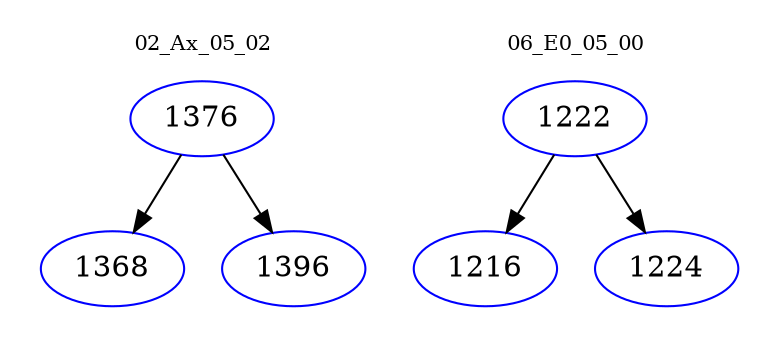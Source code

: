 digraph{
subgraph cluster_0 {
color = white
label = "02_Ax_05_02";
fontsize=10;
T0_1376 [label="1376", color="blue"]
T0_1376 -> T0_1368 [color="black"]
T0_1368 [label="1368", color="blue"]
T0_1376 -> T0_1396 [color="black"]
T0_1396 [label="1396", color="blue"]
}
subgraph cluster_1 {
color = white
label = "06_E0_05_00";
fontsize=10;
T1_1222 [label="1222", color="blue"]
T1_1222 -> T1_1216 [color="black"]
T1_1216 [label="1216", color="blue"]
T1_1222 -> T1_1224 [color="black"]
T1_1224 [label="1224", color="blue"]
}
}

